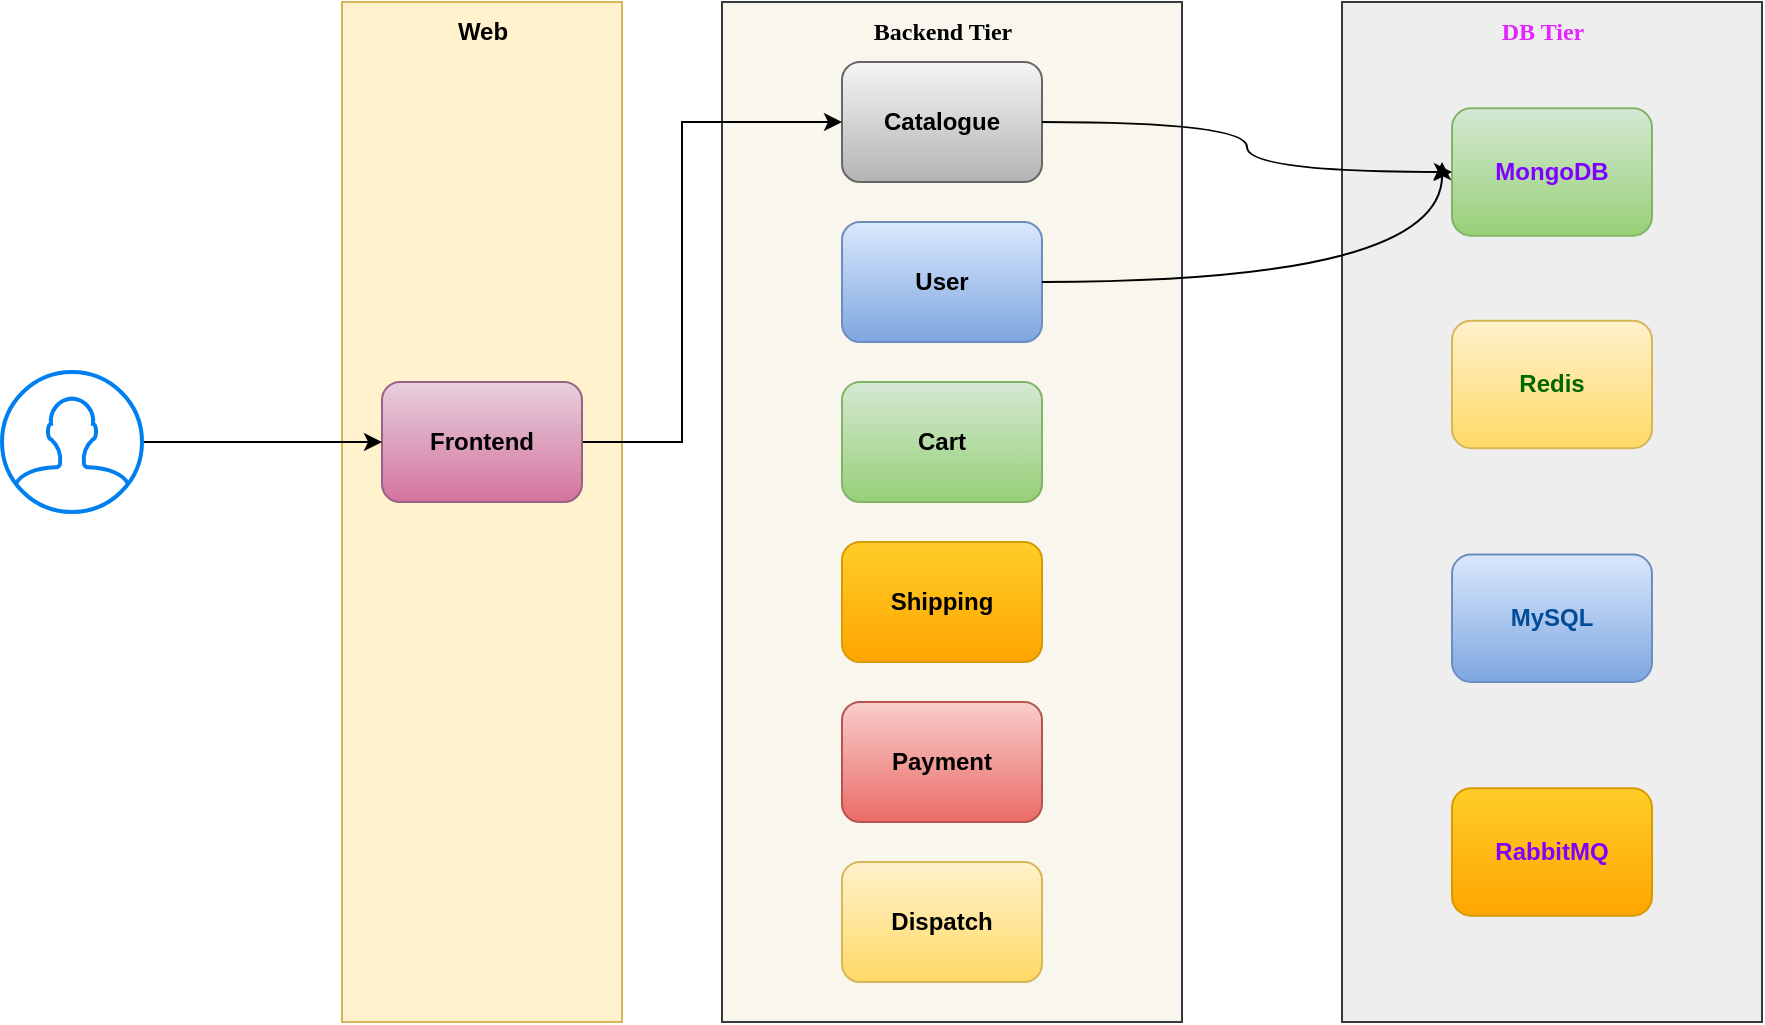 <mxfile version="26.2.14">
  <diagram name="Page-1" id="fZ6_6-qFtuJXSLZ6WzMS">
    <mxGraphModel dx="1251" dy="660" grid="1" gridSize="10" guides="1" tooltips="1" connect="1" arrows="1" fold="1" page="1" pageScale="1" pageWidth="850" pageHeight="1100" math="0" shadow="0">
      <root>
        <mxCell id="0" />
        <mxCell id="1" parent="0" />
        <mxCell id="1VImnYT1DYLdbbFBoMaT-2" value="" style="rounded=0;whiteSpace=wrap;html=1;fillColor=#f9f7ed;strokeColor=#36393d;" parent="1" vertex="1">
          <mxGeometry x="370" y="130" width="230" height="510" as="geometry" />
        </mxCell>
        <mxCell id="1VImnYT1DYLdbbFBoMaT-3" value="" style="rounded=0;whiteSpace=wrap;html=1;fillColor=#fff2cc;strokeColor=#d6b656;" parent="1" vertex="1">
          <mxGeometry x="180" y="130" width="140" height="510" as="geometry" />
        </mxCell>
        <mxCell id="1VImnYT1DYLdbbFBoMaT-8" value="&lt;b&gt;Catalogue&lt;/b&gt;" style="rounded=1;whiteSpace=wrap;html=1;fillColor=#f5f5f5;gradientColor=#b3b3b3;strokeColor=#666666;" parent="1" vertex="1">
          <mxGeometry x="430" y="160" width="100" height="60" as="geometry" />
        </mxCell>
        <mxCell id="1VImnYT1DYLdbbFBoMaT-9" value="&lt;b&gt;User&lt;/b&gt;" style="rounded=1;whiteSpace=wrap;html=1;fillColor=#dae8fc;gradientColor=#7ea6e0;strokeColor=#6c8ebf;" parent="1" vertex="1">
          <mxGeometry x="430" y="240" width="100" height="60" as="geometry" />
        </mxCell>
        <mxCell id="1VImnYT1DYLdbbFBoMaT-10" value="&lt;b&gt;Cart&lt;/b&gt;" style="rounded=1;whiteSpace=wrap;html=1;fillColor=#d5e8d4;gradientColor=#97d077;strokeColor=#82b366;" parent="1" vertex="1">
          <mxGeometry x="430" y="320" width="100" height="60" as="geometry" />
        </mxCell>
        <mxCell id="1VImnYT1DYLdbbFBoMaT-11" value="&lt;b&gt;Shipping&lt;/b&gt;" style="rounded=1;whiteSpace=wrap;html=1;fillColor=#ffcd28;gradientColor=#ffa500;strokeColor=#d79b00;" parent="1" vertex="1">
          <mxGeometry x="430" y="400" width="100" height="60" as="geometry" />
        </mxCell>
        <mxCell id="1VImnYT1DYLdbbFBoMaT-12" value="&lt;b&gt;Payment&lt;/b&gt;" style="rounded=1;whiteSpace=wrap;html=1;fillColor=#f8cecc;gradientColor=#ea6b66;strokeColor=#b85450;" parent="1" vertex="1">
          <mxGeometry x="430" y="480" width="100" height="60" as="geometry" />
        </mxCell>
        <mxCell id="1VImnYT1DYLdbbFBoMaT-13" value="&lt;b&gt;Dispatch&lt;/b&gt;" style="rounded=1;whiteSpace=wrap;html=1;fillColor=#fff2cc;gradientColor=#ffd966;strokeColor=#d6b656;" parent="1" vertex="1">
          <mxGeometry x="430" y="560" width="100" height="60" as="geometry" />
        </mxCell>
        <mxCell id="FWIOtt8-YmXhP1134ila-1" style="edgeStyle=orthogonalEdgeStyle;rounded=0;orthogonalLoop=1;jettySize=auto;html=1;entryX=0;entryY=0.5;entryDx=0;entryDy=0;" edge="1" parent="1" source="1VImnYT1DYLdbbFBoMaT-14" target="1VImnYT1DYLdbbFBoMaT-8">
          <mxGeometry relative="1" as="geometry">
            <Array as="points">
              <mxPoint x="350" y="350" />
              <mxPoint x="350" y="190" />
            </Array>
          </mxGeometry>
        </mxCell>
        <mxCell id="1VImnYT1DYLdbbFBoMaT-14" value="&lt;b&gt;Frontend&lt;/b&gt;" style="rounded=1;whiteSpace=wrap;html=1;fillColor=#e6d0de;gradientColor=#d5739d;strokeColor=#996185;" parent="1" vertex="1">
          <mxGeometry x="200" y="320" width="100" height="60" as="geometry" />
        </mxCell>
        <mxCell id="1VImnYT1DYLdbbFBoMaT-15" value="&lt;b&gt;&lt;font face=&quot;Comic Sans MS&quot;&gt;Backend Tier&lt;/font&gt;&lt;/b&gt;" style="text;html=1;align=center;verticalAlign=middle;resizable=0;points=[];autosize=1;strokeColor=none;fillColor=none;" parent="1" vertex="1">
          <mxGeometry x="430" y="130" width="100" height="30" as="geometry" />
        </mxCell>
        <mxCell id="1VImnYT1DYLdbbFBoMaT-17" value="&lt;b&gt;Web&lt;/b&gt;" style="text;html=1;align=center;verticalAlign=middle;resizable=0;points=[];autosize=1;strokeColor=none;fillColor=none;" parent="1" vertex="1">
          <mxGeometry x="225" y="130" width="50" height="30" as="geometry" />
        </mxCell>
        <mxCell id="1VImnYT1DYLdbbFBoMaT-19" value="" style="group" parent="1" vertex="1" connectable="0">
          <mxGeometry x="680" y="130" width="210" height="510" as="geometry" />
        </mxCell>
        <mxCell id="1VImnYT1DYLdbbFBoMaT-1" value="" style="rounded=0;whiteSpace=wrap;html=1;fillColor=#eeeeee;strokeColor=#36393d;" parent="1VImnYT1DYLdbbFBoMaT-19" vertex="1">
          <mxGeometry width="210" height="510" as="geometry" />
        </mxCell>
        <mxCell id="1VImnYT1DYLdbbFBoMaT-18" value="" style="group" parent="1VImnYT1DYLdbbFBoMaT-19" vertex="1" connectable="0">
          <mxGeometry x="55" width="100" height="456.875" as="geometry" />
        </mxCell>
        <mxCell id="1VImnYT1DYLdbbFBoMaT-4" value="&lt;b&gt;&lt;font style=&quot;color: rgb(127, 0, 255);&quot;&gt;MongoDB&lt;/font&gt;&lt;/b&gt;" style="rounded=1;whiteSpace=wrap;html=1;fillColor=#d5e8d4;gradientColor=#97d077;strokeColor=#82b366;" parent="1VImnYT1DYLdbbFBoMaT-18" vertex="1">
          <mxGeometry y="53.125" width="100" height="63.75" as="geometry" />
        </mxCell>
        <mxCell id="1VImnYT1DYLdbbFBoMaT-5" value="&lt;b&gt;&lt;font style=&quot;color: rgb(0, 102, 0);&quot;&gt;Redis&lt;/font&gt;&lt;/b&gt;" style="rounded=1;whiteSpace=wrap;html=1;fillColor=#fff2cc;gradientColor=#ffd966;strokeColor=#d6b656;" parent="1VImnYT1DYLdbbFBoMaT-18" vertex="1">
          <mxGeometry y="159.375" width="100" height="63.75" as="geometry" />
        </mxCell>
        <mxCell id="1VImnYT1DYLdbbFBoMaT-6" value="&lt;b&gt;&lt;font style=&quot;color: rgb(0, 76, 153);&quot;&gt;MySQL&lt;/font&gt;&lt;/b&gt;" style="rounded=1;whiteSpace=wrap;html=1;fillColor=#dae8fc;gradientColor=#7ea6e0;strokeColor=#6c8ebf;" parent="1VImnYT1DYLdbbFBoMaT-18" vertex="1">
          <mxGeometry y="276.25" width="100" height="63.75" as="geometry" />
        </mxCell>
        <mxCell id="1VImnYT1DYLdbbFBoMaT-7" value="&lt;b&gt;&lt;font style=&quot;color: rgb(127, 0, 255);&quot;&gt;RabbitMQ&lt;/font&gt;&lt;/b&gt;" style="rounded=1;whiteSpace=wrap;html=1;fillColor=#ffcd28;gradientColor=#ffa500;strokeColor=#d79b00;" parent="1VImnYT1DYLdbbFBoMaT-18" vertex="1">
          <mxGeometry y="393.125" width="100" height="63.75" as="geometry" />
        </mxCell>
        <mxCell id="1VImnYT1DYLdbbFBoMaT-16" value="&lt;b&gt;&lt;font style=&quot;color: rgb(227, 36, 255);&quot; face=&quot;Comic Sans MS&quot;&gt;DB Tier&lt;/font&gt;&lt;/b&gt;" style="text;html=1;align=center;verticalAlign=middle;resizable=0;points=[];autosize=1;strokeColor=none;fillColor=none;" parent="1VImnYT1DYLdbbFBoMaT-18" vertex="1">
          <mxGeometry x="10" width="70" height="30" as="geometry" />
        </mxCell>
        <mxCell id="OrgwwAYgGOUT-hHchfGG-1" style="edgeStyle=orthogonalEdgeStyle;rounded=0;orthogonalLoop=1;jettySize=auto;html=1;entryX=0;entryY=0.5;entryDx=0;entryDy=0;curved=1;" parent="1" source="1VImnYT1DYLdbbFBoMaT-8" target="1VImnYT1DYLdbbFBoMaT-4" edge="1">
          <mxGeometry relative="1" as="geometry" />
        </mxCell>
        <mxCell id="OrgwwAYgGOUT-hHchfGG-2" style="edgeStyle=orthogonalEdgeStyle;rounded=0;orthogonalLoop=1;jettySize=auto;html=1;curved=1;" parent="1" source="1VImnYT1DYLdbbFBoMaT-9" edge="1">
          <mxGeometry relative="1" as="geometry">
            <mxPoint x="730" y="210" as="targetPoint" />
          </mxGeometry>
        </mxCell>
        <mxCell id="FWIOtt8-YmXhP1134ila-3" style="edgeStyle=orthogonalEdgeStyle;rounded=0;orthogonalLoop=1;jettySize=auto;html=1;" edge="1" parent="1" source="FWIOtt8-YmXhP1134ila-2" target="1VImnYT1DYLdbbFBoMaT-14">
          <mxGeometry relative="1" as="geometry" />
        </mxCell>
        <mxCell id="FWIOtt8-YmXhP1134ila-2" value="" style="html=1;verticalLabelPosition=bottom;align=center;labelBackgroundColor=#ffffff;verticalAlign=top;strokeWidth=2;strokeColor=#0080F0;shadow=0;dashed=0;shape=mxgraph.ios7.icons.user;" vertex="1" parent="1">
          <mxGeometry x="10" y="315" width="70" height="70" as="geometry" />
        </mxCell>
      </root>
    </mxGraphModel>
  </diagram>
</mxfile>
